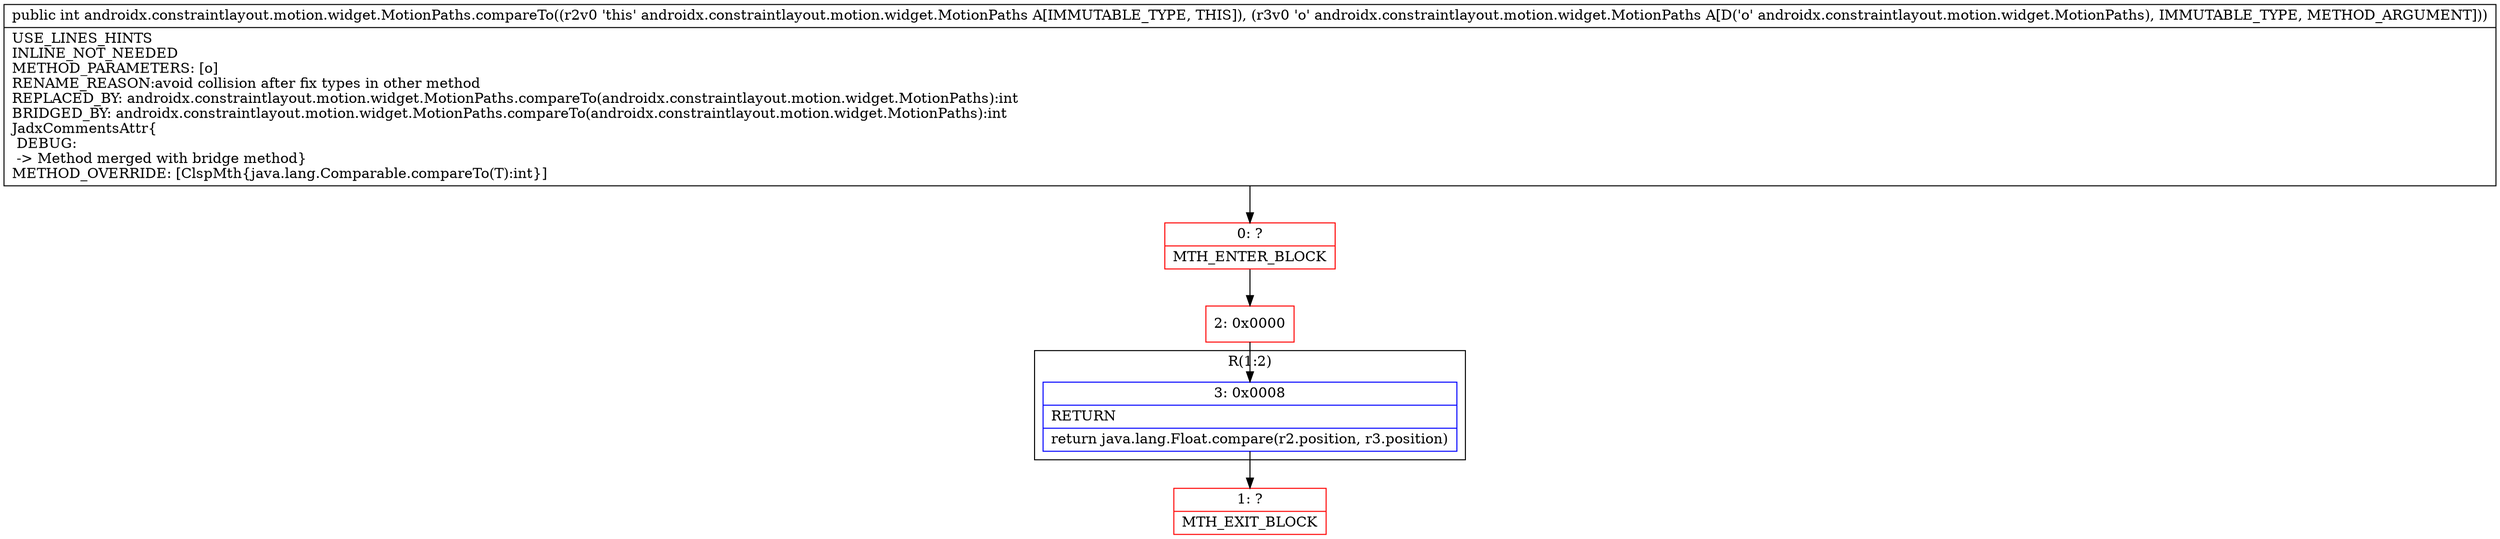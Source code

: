 digraph "CFG forandroidx.constraintlayout.motion.widget.MotionPaths.compareTo(Landroidx\/constraintlayout\/motion\/widget\/MotionPaths;)I" {
subgraph cluster_Region_475266354 {
label = "R(1:2)";
node [shape=record,color=blue];
Node_3 [shape=record,label="{3\:\ 0x0008|RETURN\l|return java.lang.Float.compare(r2.position, r3.position)\l}"];
}
Node_0 [shape=record,color=red,label="{0\:\ ?|MTH_ENTER_BLOCK\l}"];
Node_2 [shape=record,color=red,label="{2\:\ 0x0000}"];
Node_1 [shape=record,color=red,label="{1\:\ ?|MTH_EXIT_BLOCK\l}"];
MethodNode[shape=record,label="{public int androidx.constraintlayout.motion.widget.MotionPaths.compareTo((r2v0 'this' androidx.constraintlayout.motion.widget.MotionPaths A[IMMUTABLE_TYPE, THIS]), (r3v0 'o' androidx.constraintlayout.motion.widget.MotionPaths A[D('o' androidx.constraintlayout.motion.widget.MotionPaths), IMMUTABLE_TYPE, METHOD_ARGUMENT]))  | USE_LINES_HINTS\lINLINE_NOT_NEEDED\lMETHOD_PARAMETERS: [o]\lRENAME_REASON:avoid collision after fix types in other method\lREPLACED_BY: androidx.constraintlayout.motion.widget.MotionPaths.compareTo(androidx.constraintlayout.motion.widget.MotionPaths):int\lBRIDGED_BY: androidx.constraintlayout.motion.widget.MotionPaths.compareTo(androidx.constraintlayout.motion.widget.MotionPaths):int\lJadxCommentsAttr\{\l DEBUG: \l \-\> Method merged with bridge method\}\lMETHOD_OVERRIDE: [ClspMth\{java.lang.Comparable.compareTo(T):int\}]\l}"];
MethodNode -> Node_0;Node_3 -> Node_1;
Node_0 -> Node_2;
Node_2 -> Node_3;
}


